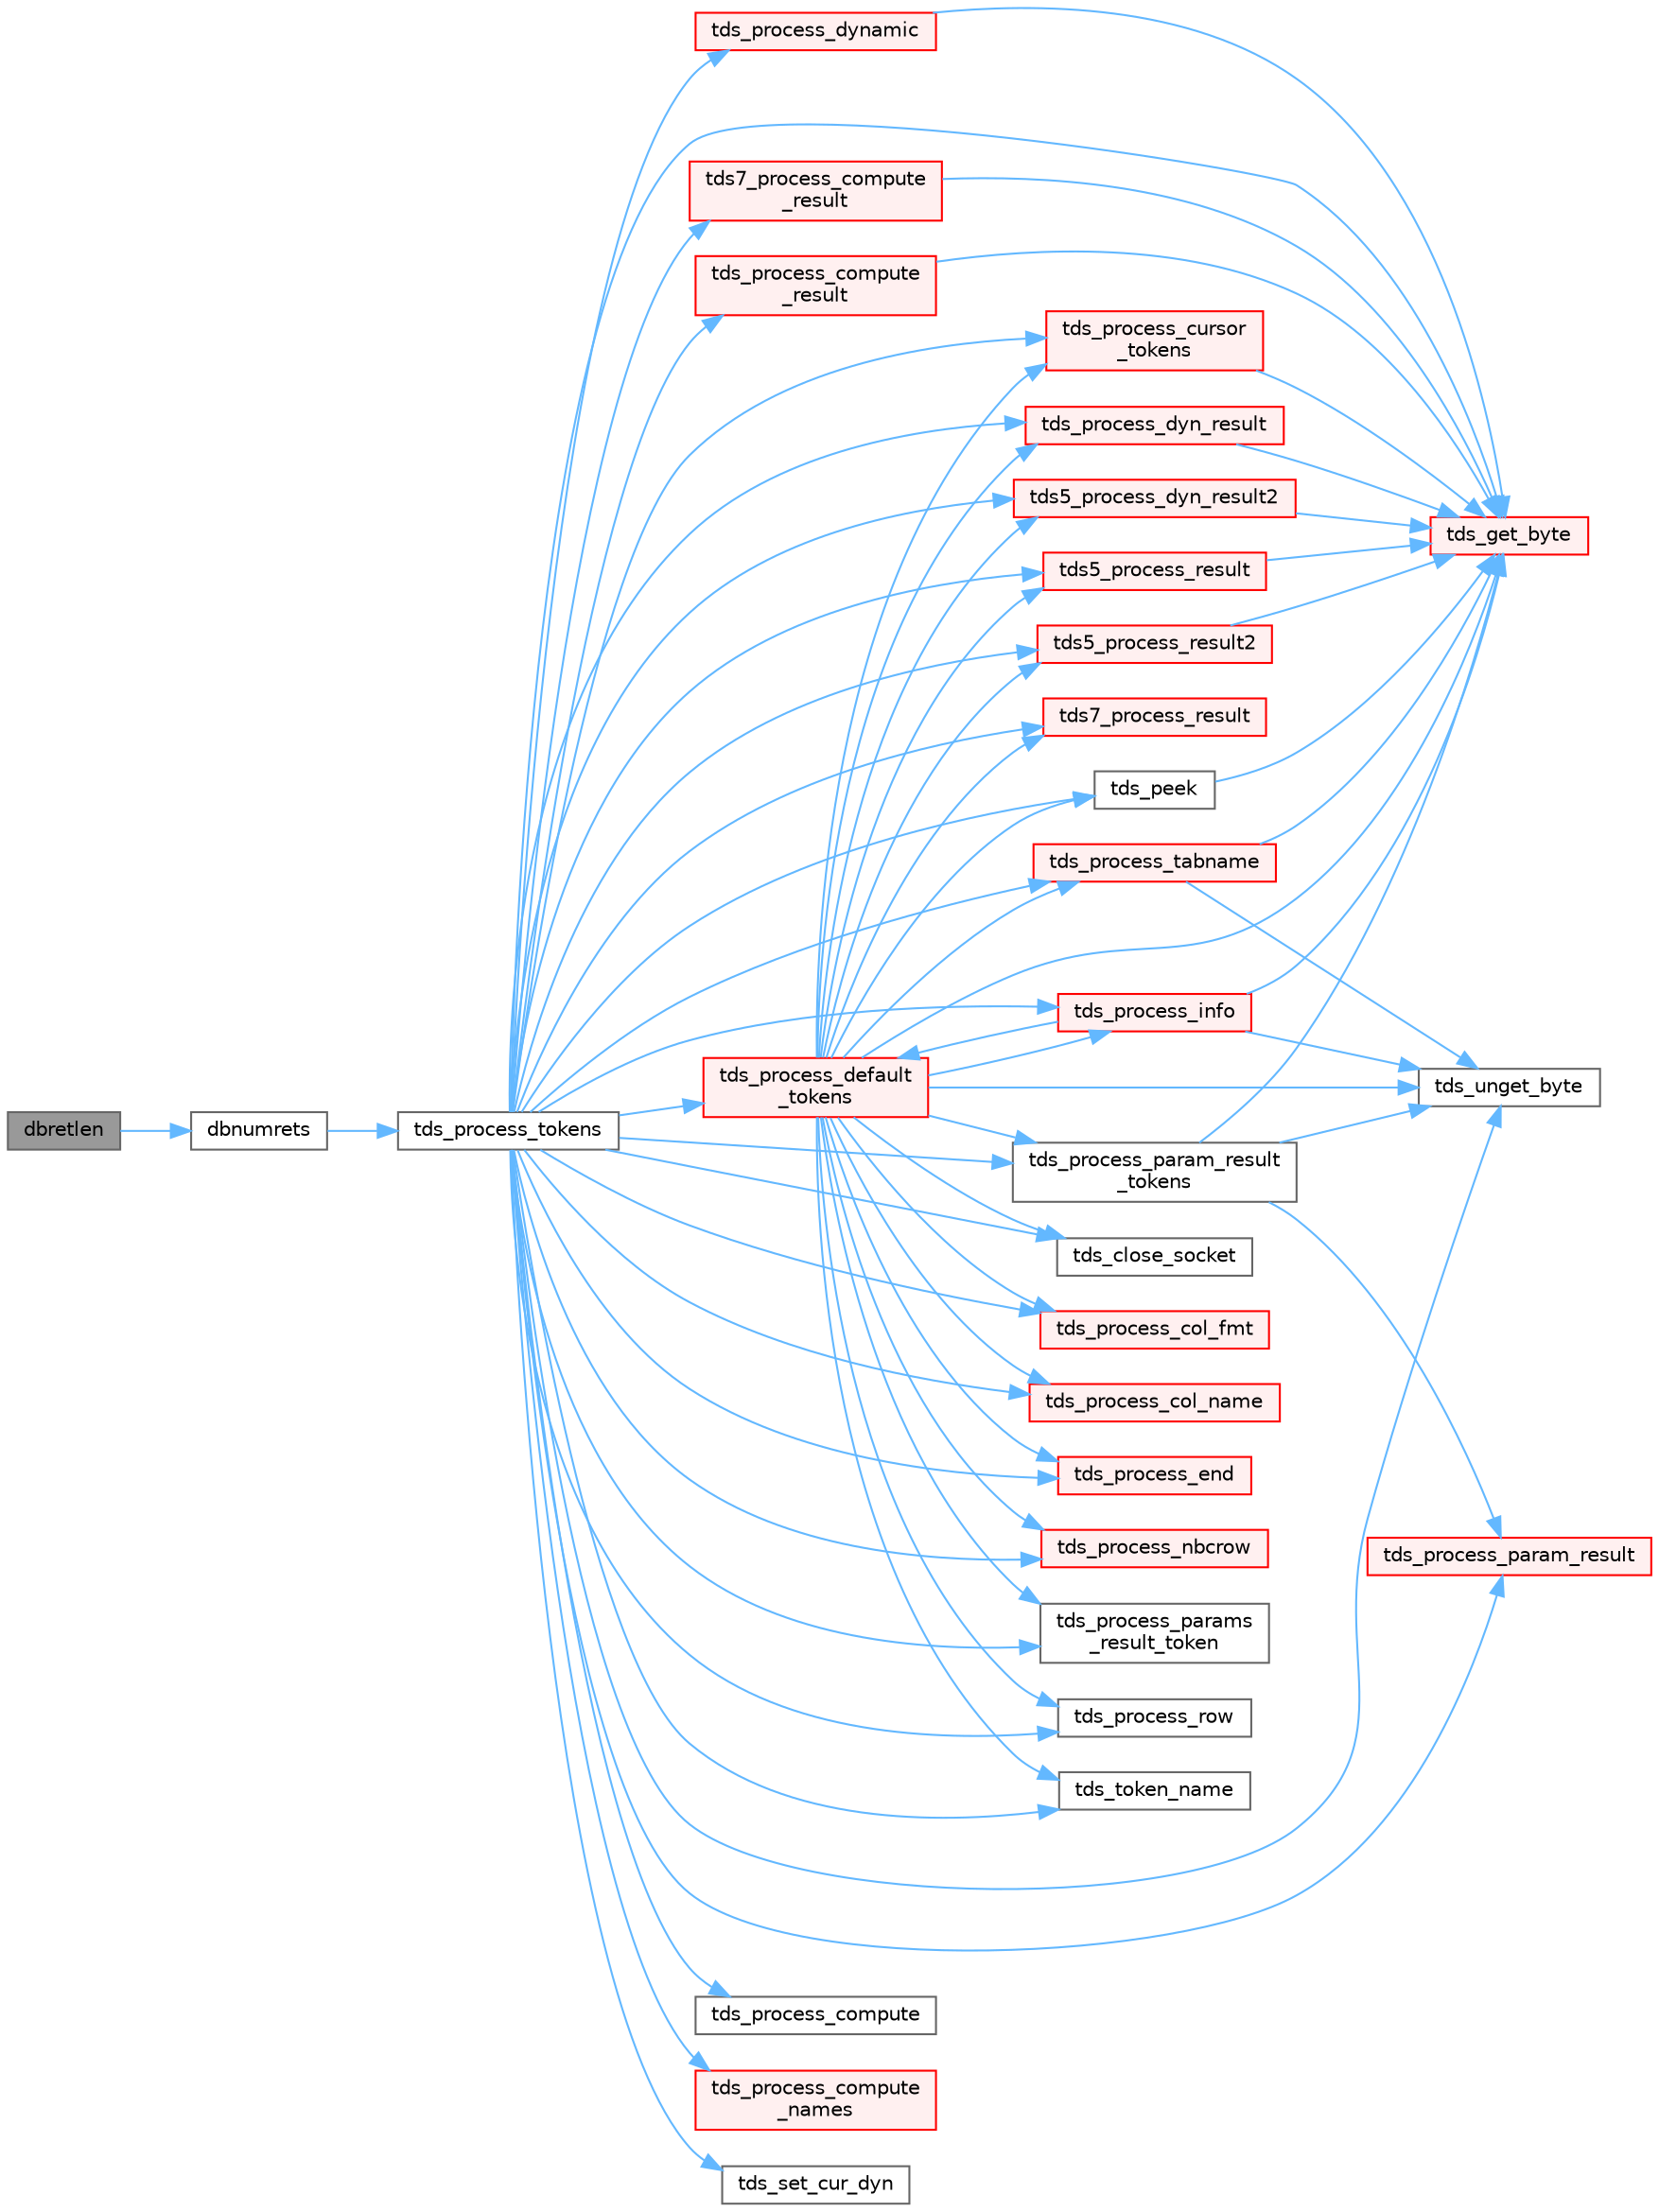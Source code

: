 digraph "dbretlen"
{
 // LATEX_PDF_SIZE
  bgcolor="transparent";
  edge [fontname=Helvetica,fontsize=10,labelfontname=Helvetica,labelfontsize=10];
  node [fontname=Helvetica,fontsize=10,shape=box,height=0.2,width=0.4];
  rankdir="LR";
  Node1 [id="Node000001",label="dbretlen",height=0.2,width=0.4,color="gray40", fillcolor="grey60", style="filled", fontcolor="black",tooltip="Get size of an output parameter filled by a stored procedure."];
  Node1 -> Node2 [id="edge1_Node000001_Node000002",color="steelblue1",style="solid",tooltip=" "];
  Node2 [id="Node000002",label="dbnumrets",height=0.2,width=0.4,color="grey40", fillcolor="white", style="filled",URL="$a00564.html#gaff09873008411a0573f6d1a9e6c7cf4b",tooltip="Get count of output parameters filled by a stored procedure."];
  Node2 -> Node3 [id="edge2_Node000002_Node000003",color="steelblue1",style="solid",tooltip=" "];
  Node3 [id="Node000003",label="tds_process_tokens",height=0.2,width=0.4,color="grey40", fillcolor="white", style="filled",URL="$a00580.html#gabfc9de1d1fe718818caf63a4be4035a6",tooltip="process all streams."];
  Node3 -> Node4 [id="edge3_Node000003_Node000004",color="steelblue1",style="solid",tooltip=" "];
  Node4 [id="Node000004",label="tds5_process_dyn_result2",height=0.2,width=0.4,color="red", fillcolor="#FFF0F0", style="filled",URL="$a00580.html#gae688b515631141acfbc41bbb91c8b921",tooltip="Process new TDS 5.0 token for describing output parameters."];
  Node4 -> Node29 [id="edge4_Node000004_Node000029",color="steelblue1",style="solid",tooltip=" "];
  Node29 [id="Node000029",label="tds_get_byte",height=0.2,width=0.4,color="red", fillcolor="#FFF0F0", style="filled",URL="$a00579.html#ga0cb72d3f6943795c39db1fa692be0a58",tooltip="Return a single byte from the input buffer."];
  Node3 -> Node32 [id="edge5_Node000003_Node000032",color="steelblue1",style="solid",tooltip=" "];
  Node32 [id="Node000032",label="tds5_process_result",height=0.2,width=0.4,color="red", fillcolor="#FFF0F0", style="filled",URL="$a00580.html#ga547b2f48659f77a69aa802d861ac827d",tooltip="tds5_process_result() is the TDS 5.0 result set processing routine."];
  Node32 -> Node29 [id="edge6_Node000032_Node000029",color="steelblue1",style="solid",tooltip=" "];
  Node3 -> Node35 [id="edge7_Node000003_Node000035",color="steelblue1",style="solid",tooltip=" "];
  Node35 [id="Node000035",label="tds5_process_result2",height=0.2,width=0.4,color="red", fillcolor="#FFF0F0", style="filled",URL="$a00580.html#gabe2bdd5a41ce067cb31aef18ff81cb1c",tooltip="tds5_process_result2() is the new TDS 5.0 result set processing routine."];
  Node35 -> Node29 [id="edge8_Node000035_Node000029",color="steelblue1",style="solid",tooltip=" "];
  Node3 -> Node39 [id="edge9_Node000003_Node000039",color="steelblue1",style="solid",tooltip=" "];
  Node39 [id="Node000039",label="tds7_process_compute\l_result",height=0.2,width=0.4,color="red", fillcolor="#FFF0F0", style="filled",URL="$a00580.html#ga6728e344caa20aea1def85f58dea138b",tooltip="tds7_process_compute_result() processes compute result sets for TDS 7/8."];
  Node39 -> Node29 [id="edge10_Node000039_Node000029",color="steelblue1",style="solid",tooltip=" "];
  Node3 -> Node43 [id="edge11_Node000003_Node000043",color="steelblue1",style="solid",tooltip=" "];
  Node43 [id="Node000043",label="tds7_process_result",height=0.2,width=0.4,color="red", fillcolor="#FFF0F0", style="filled",URL="$a00580.html#gaca56fc22d65a24a96d1bef310ade73aa",tooltip="tds7_process_result() is the TDS 7.0 result set processing routine."];
  Node3 -> Node19 [id="edge12_Node000003_Node000019",color="steelblue1",style="solid",tooltip=" "];
  Node19 [id="Node000019",label="tds_close_socket",height=0.2,width=0.4,color="grey40", fillcolor="white", style="filled",URL="$a00579.html#ga3e3f76009fce5ceedb2f42bb2c9aed2e",tooltip="Close current socket."];
  Node3 -> Node29 [id="edge13_Node000003_Node000029",color="steelblue1",style="solid",tooltip=" "];
  Node3 -> Node44 [id="edge14_Node000003_Node000044",color="steelblue1",style="solid",tooltip=" "];
  Node44 [id="Node000044",label="tds_peek",height=0.2,width=0.4,color="grey40", fillcolor="white", style="filled",URL="$a00579.html#ga221e98a9c8be96ec6c8547891e1b53af",tooltip="Reads a byte from the TDS stream without removing it."];
  Node44 -> Node29 [id="edge15_Node000044_Node000029",color="steelblue1",style="solid",tooltip=" "];
  Node3 -> Node45 [id="edge16_Node000003_Node000045",color="steelblue1",style="solid",tooltip=" "];
  Node45 [id="Node000045",label="tds_process_col_fmt",height=0.2,width=0.4,color="red", fillcolor="#FFF0F0", style="filled",URL="$a00580.html#ga4e3dd9d3614f5f0433b78b761dd68741",tooltip="tds_process_col_fmt() is the other half of result set processing under TDS 4.2."];
  Node3 -> Node46 [id="edge17_Node000003_Node000046",color="steelblue1",style="solid",tooltip=" "];
  Node46 [id="Node000046",label="tds_process_col_name",height=0.2,width=0.4,color="red", fillcolor="#FFF0F0", style="filled",URL="$a00580.html#ga905d2fa5e1b602817bd16bb0fcf9eadb",tooltip="tds_process_col_name() is one half of the result set under TDS 4.2 it contains all the column names,..."];
  Node3 -> Node50 [id="edge18_Node000003_Node000050",color="steelblue1",style="solid",tooltip=" "];
  Node50 [id="Node000050",label="tds_process_compute",height=0.2,width=0.4,color="grey40", fillcolor="white", style="filled",URL="$a00580.html#ga6fcb37d5addebdc1af9f34ebc59fd7a8",tooltip="tds_process_compute() processes compute rows and places them in the row buffer."];
  Node3 -> Node51 [id="edge19_Node000003_Node000051",color="steelblue1",style="solid",tooltip=" "];
  Node51 [id="Node000051",label="tds_process_compute\l_names",height=0.2,width=0.4,color="red", fillcolor="#FFF0F0", style="filled",URL="$a00580.html#gae5b3e01f3d665f9e377de091f46f1ab9",tooltip="tds_process_compute_names() processes compute result sets."];
  Node3 -> Node52 [id="edge20_Node000003_Node000052",color="steelblue1",style="solid",tooltip=" "];
  Node52 [id="Node000052",label="tds_process_compute\l_result",height=0.2,width=0.4,color="red", fillcolor="#FFF0F0", style="filled",URL="$a00580.html#gae3368ea80d0d8b13791ceb13ee5f19c9",tooltip="tds_process_compute_result() processes compute result sets."];
  Node52 -> Node29 [id="edge21_Node000052_Node000029",color="steelblue1",style="solid",tooltip=" "];
  Node3 -> Node53 [id="edge22_Node000003_Node000053",color="steelblue1",style="solid",tooltip=" "];
  Node53 [id="Node000053",label="tds_process_cursor\l_tokens",height=0.2,width=0.4,color="red", fillcolor="#FFF0F0", style="filled",URL="$a00580.html#ga315d875d90c64d12d61fc9e33b4dee96",tooltip="Reads cursor command results."];
  Node53 -> Node29 [id="edge23_Node000053_Node000029",color="steelblue1",style="solid",tooltip=" "];
  Node3 -> Node54 [id="edge24_Node000003_Node000054",color="steelblue1",style="solid",tooltip=" "];
  Node54 [id="Node000054",label="tds_process_default\l_tokens",height=0.2,width=0.4,color="red", fillcolor="#FFF0F0", style="filled",URL="$a00580.html#ga39453d084f3f780ac4602d4abf2839f7",tooltip="tds_process_default_tokens() is a catch all function that is called to process tokens not known to ot..."];
  Node54 -> Node4 [id="edge25_Node000054_Node000004",color="steelblue1",style="solid",tooltip=" "];
  Node54 -> Node32 [id="edge26_Node000054_Node000032",color="steelblue1",style="solid",tooltip=" "];
  Node54 -> Node35 [id="edge27_Node000054_Node000035",color="steelblue1",style="solid",tooltip=" "];
  Node54 -> Node43 [id="edge28_Node000054_Node000043",color="steelblue1",style="solid",tooltip=" "];
  Node54 -> Node19 [id="edge29_Node000054_Node000019",color="steelblue1",style="solid",tooltip=" "];
  Node54 -> Node29 [id="edge30_Node000054_Node000029",color="steelblue1",style="solid",tooltip=" "];
  Node54 -> Node44 [id="edge31_Node000054_Node000044",color="steelblue1",style="solid",tooltip=" "];
  Node54 -> Node45 [id="edge32_Node000054_Node000045",color="steelblue1",style="solid",tooltip=" "];
  Node54 -> Node46 [id="edge33_Node000054_Node000046",color="steelblue1",style="solid",tooltip=" "];
  Node54 -> Node53 [id="edge34_Node000054_Node000053",color="steelblue1",style="solid",tooltip=" "];
  Node54 -> Node58 [id="edge35_Node000054_Node000058",color="steelblue1",style="solid",tooltip=" "];
  Node58 [id="Node000058",label="tds_process_dyn_result",height=0.2,width=0.4,color="red", fillcolor="#FFF0F0", style="filled",URL="$a00580.html#ga416cf119c1d4a0fca27dc5b50c261358",tooltip="Process results from dynamic."];
  Node58 -> Node29 [id="edge36_Node000058_Node000029",color="steelblue1",style="solid",tooltip=" "];
  Node54 -> Node59 [id="edge37_Node000054_Node000059",color="steelblue1",style="solid",tooltip=" "];
  Node59 [id="Node000059",label="tds_process_end",height=0.2,width=0.4,color="red", fillcolor="#FFF0F0", style="filled",URL="$a00580.html#ga7a081cf9bb8f04ead12f0299fb7c4cd9",tooltip="tds_process_end() processes any of the DONE, DONEPROC, or DONEINPROC tokens."];
  Node54 -> Node82 [id="edge38_Node000054_Node000082",color="steelblue1",style="solid",tooltip=" "];
  Node82 [id="Node000082",label="tds_process_info",height=0.2,width=0.4,color="red", fillcolor="#FFF0F0", style="filled",URL="$a00580.html#ga65a2316369529731732f200c190d05d6",tooltip="tds_process_info() is called for INFO, ERR, or EED tokens and is responsible for calling the CLI's me..."];
  Node82 -> Node29 [id="edge39_Node000082_Node000029",color="steelblue1",style="solid",tooltip=" "];
  Node82 -> Node54 [id="edge40_Node000082_Node000054",color="steelblue1",style="solid",tooltip=" "];
  Node82 -> Node83 [id="edge41_Node000082_Node000083",color="steelblue1",style="solid",tooltip=" "];
  Node83 [id="Node000083",label="tds_unget_byte",height=0.2,width=0.4,color="grey40", fillcolor="white", style="filled",URL="$a00579.html#gad70d59fb317d098b0c9fd29dd77131a8",tooltip="Unget will always work as long as you don't call it twice in a row."];
  Node54 -> Node84 [id="edge42_Node000054_Node000084",color="steelblue1",style="solid",tooltip=" "];
  Node84 [id="Node000084",label="tds_process_nbcrow",height=0.2,width=0.4,color="red", fillcolor="#FFF0F0", style="filled",URL="$a00580.html#gaf7264c9eb3aa7a73358a4c65f02d3d3c",tooltip="tds_process_nbcrow() processes rows and places them in the row buffer."];
  Node54 -> Node85 [id="edge43_Node000054_Node000085",color="steelblue1",style="solid",tooltip=" "];
  Node85 [id="Node000085",label="tds_process_param_result\l_tokens",height=0.2,width=0.4,color="grey40", fillcolor="white", style="filled",URL="$a00580.html#ga9fdef8228d29cab7fa9098f07fa73fba",tooltip="Process parameters from networks."];
  Node85 -> Node29 [id="edge44_Node000085_Node000029",color="steelblue1",style="solid",tooltip=" "];
  Node85 -> Node86 [id="edge45_Node000085_Node000086",color="steelblue1",style="solid",tooltip=" "];
  Node86 [id="Node000086",label="tds_process_param_result",height=0.2,width=0.4,color="red", fillcolor="#FFF0F0", style="filled",URL="$a00580.html#gacb3354443bcefe7a500a500a4904cc05",tooltip="process output parameters of a stored procedure."];
  Node85 -> Node83 [id="edge46_Node000085_Node000083",color="steelblue1",style="solid",tooltip=" "];
  Node54 -> Node90 [id="edge47_Node000054_Node000090",color="steelblue1",style="solid",tooltip=" "];
  Node90 [id="Node000090",label="tds_process_params\l_result_token",height=0.2,width=0.4,color="grey40", fillcolor="white", style="filled",URL="$a00580.html#ga7b18c0911a9dc69939577b39eb64725d",tooltip="tds_process_params_result_token() processes params on TDS5."];
  Node54 -> Node91 [id="edge48_Node000054_Node000091",color="steelblue1",style="solid",tooltip=" "];
  Node91 [id="Node000091",label="tds_process_row",height=0.2,width=0.4,color="grey40", fillcolor="white", style="filled",URL="$a00580.html#gaad814dd6e35aee8332035d06dc8b5d65",tooltip="tds_process_row() processes rows and places them in the row buffer."];
  Node54 -> Node92 [id="edge49_Node000054_Node000092",color="steelblue1",style="solid",tooltip=" "];
  Node92 [id="Node000092",label="tds_process_tabname",height=0.2,width=0.4,color="red", fillcolor="#FFF0F0", style="filled",URL="$a00580.html#gaeec59bca9bd0c5388e245f0d19d9c81a",tooltip="Process list of table from network."];
  Node92 -> Node29 [id="edge50_Node000092_Node000029",color="steelblue1",style="solid",tooltip=" "];
  Node92 -> Node83 [id="edge51_Node000092_Node000083",color="steelblue1",style="solid",tooltip=" "];
  Node54 -> Node96 [id="edge52_Node000054_Node000096",color="steelblue1",style="solid",tooltip=" "];
  Node96 [id="Node000096",label="tds_token_name",height=0.2,width=0.4,color="grey40", fillcolor="white", style="filled",URL="$a00580.html#ga7f24a7af985cd320788122e98072b7af",tooltip="Returns string representation for a given token type."];
  Node54 -> Node83 [id="edge53_Node000054_Node000083",color="steelblue1",style="solid",tooltip=" "];
  Node3 -> Node58 [id="edge54_Node000003_Node000058",color="steelblue1",style="solid",tooltip=" "];
  Node3 -> Node97 [id="edge55_Node000003_Node000097",color="steelblue1",style="solid",tooltip=" "];
  Node97 [id="Node000097",label="tds_process_dynamic",height=0.2,width=0.4,color="red", fillcolor="#FFF0F0", style="filled",URL="$a00580.html#ga5cfc0340d8d717e67f60037e029b2142",tooltip="tds_process_dynamic() finds the element of the dyns array for the id"];
  Node97 -> Node29 [id="edge56_Node000097_Node000029",color="steelblue1",style="solid",tooltip=" "];
  Node3 -> Node59 [id="edge57_Node000003_Node000059",color="steelblue1",style="solid",tooltip=" "];
  Node3 -> Node82 [id="edge58_Node000003_Node000082",color="steelblue1",style="solid",tooltip=" "];
  Node3 -> Node84 [id="edge59_Node000003_Node000084",color="steelblue1",style="solid",tooltip=" "];
  Node3 -> Node86 [id="edge60_Node000003_Node000086",color="steelblue1",style="solid",tooltip=" "];
  Node3 -> Node85 [id="edge61_Node000003_Node000085",color="steelblue1",style="solid",tooltip=" "];
  Node3 -> Node90 [id="edge62_Node000003_Node000090",color="steelblue1",style="solid",tooltip=" "];
  Node3 -> Node91 [id="edge63_Node000003_Node000091",color="steelblue1",style="solid",tooltip=" "];
  Node3 -> Node92 [id="edge64_Node000003_Node000092",color="steelblue1",style="solid",tooltip=" "];
  Node3 -> Node76 [id="edge65_Node000003_Node000076",color="steelblue1",style="solid",tooltip=" "];
  Node76 [id="Node000076",label="tds_set_cur_dyn",height=0.2,width=0.4,color="grey40", fillcolor="white", style="filled",URL="$a00578.html#gae8b7db85af16701fc0604eb117cbd4e4",tooltip="Set current dynamic."];
  Node3 -> Node96 [id="edge66_Node000003_Node000096",color="steelblue1",style="solid",tooltip=" "];
  Node3 -> Node83 [id="edge67_Node000003_Node000083",color="steelblue1",style="solid",tooltip=" "];
}
